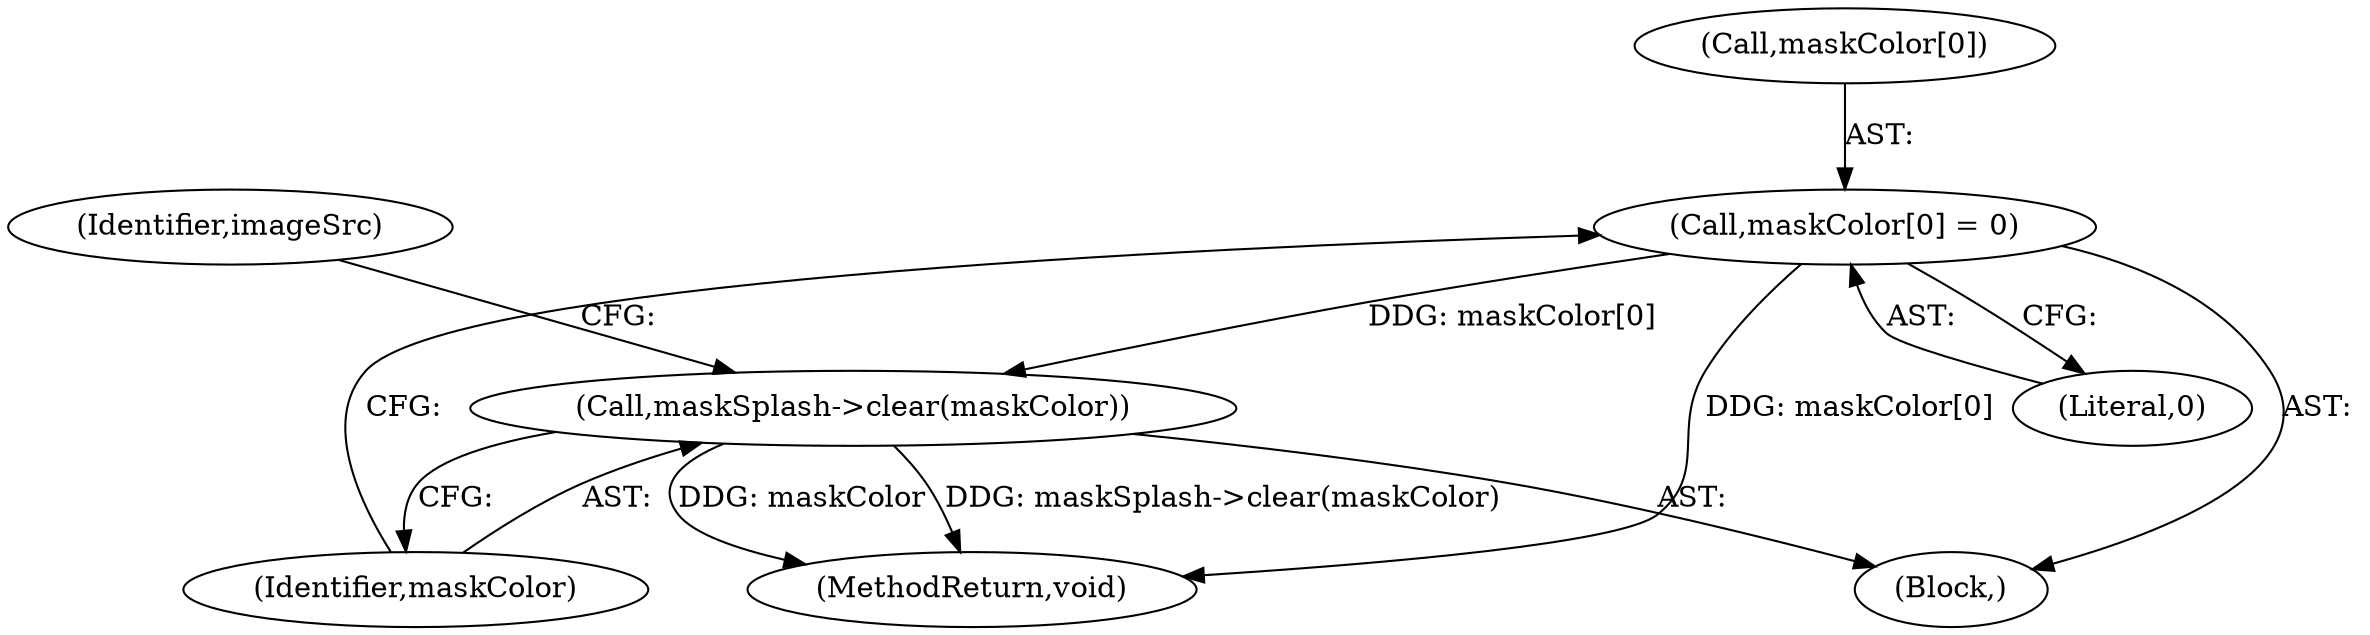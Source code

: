 digraph "0_poppler_7b2d314a61fd0e12f47c62996cb49ec0d1ba747a_12@array" {
"1000267" [label="(Call,maskColor[0] = 0)"];
"1000272" [label="(Call,maskSplash->clear(maskColor))"];
"1000272" [label="(Call,maskSplash->clear(maskColor))"];
"1000268" [label="(Call,maskColor[0])"];
"1000111" [label="(Block,)"];
"1000276" [label="(Identifier,imageSrc)"];
"1000267" [label="(Call,maskColor[0] = 0)"];
"1000271" [label="(Literal,0)"];
"1000273" [label="(Identifier,maskColor)"];
"1000665" [label="(MethodReturn,void)"];
"1000267" -> "1000111"  [label="AST: "];
"1000267" -> "1000271"  [label="CFG: "];
"1000268" -> "1000267"  [label="AST: "];
"1000271" -> "1000267"  [label="AST: "];
"1000273" -> "1000267"  [label="CFG: "];
"1000267" -> "1000665"  [label="DDG: maskColor[0]"];
"1000267" -> "1000272"  [label="DDG: maskColor[0]"];
"1000272" -> "1000111"  [label="AST: "];
"1000272" -> "1000273"  [label="CFG: "];
"1000273" -> "1000272"  [label="AST: "];
"1000276" -> "1000272"  [label="CFG: "];
"1000272" -> "1000665"  [label="DDG: maskColor"];
"1000272" -> "1000665"  [label="DDG: maskSplash->clear(maskColor)"];
}
